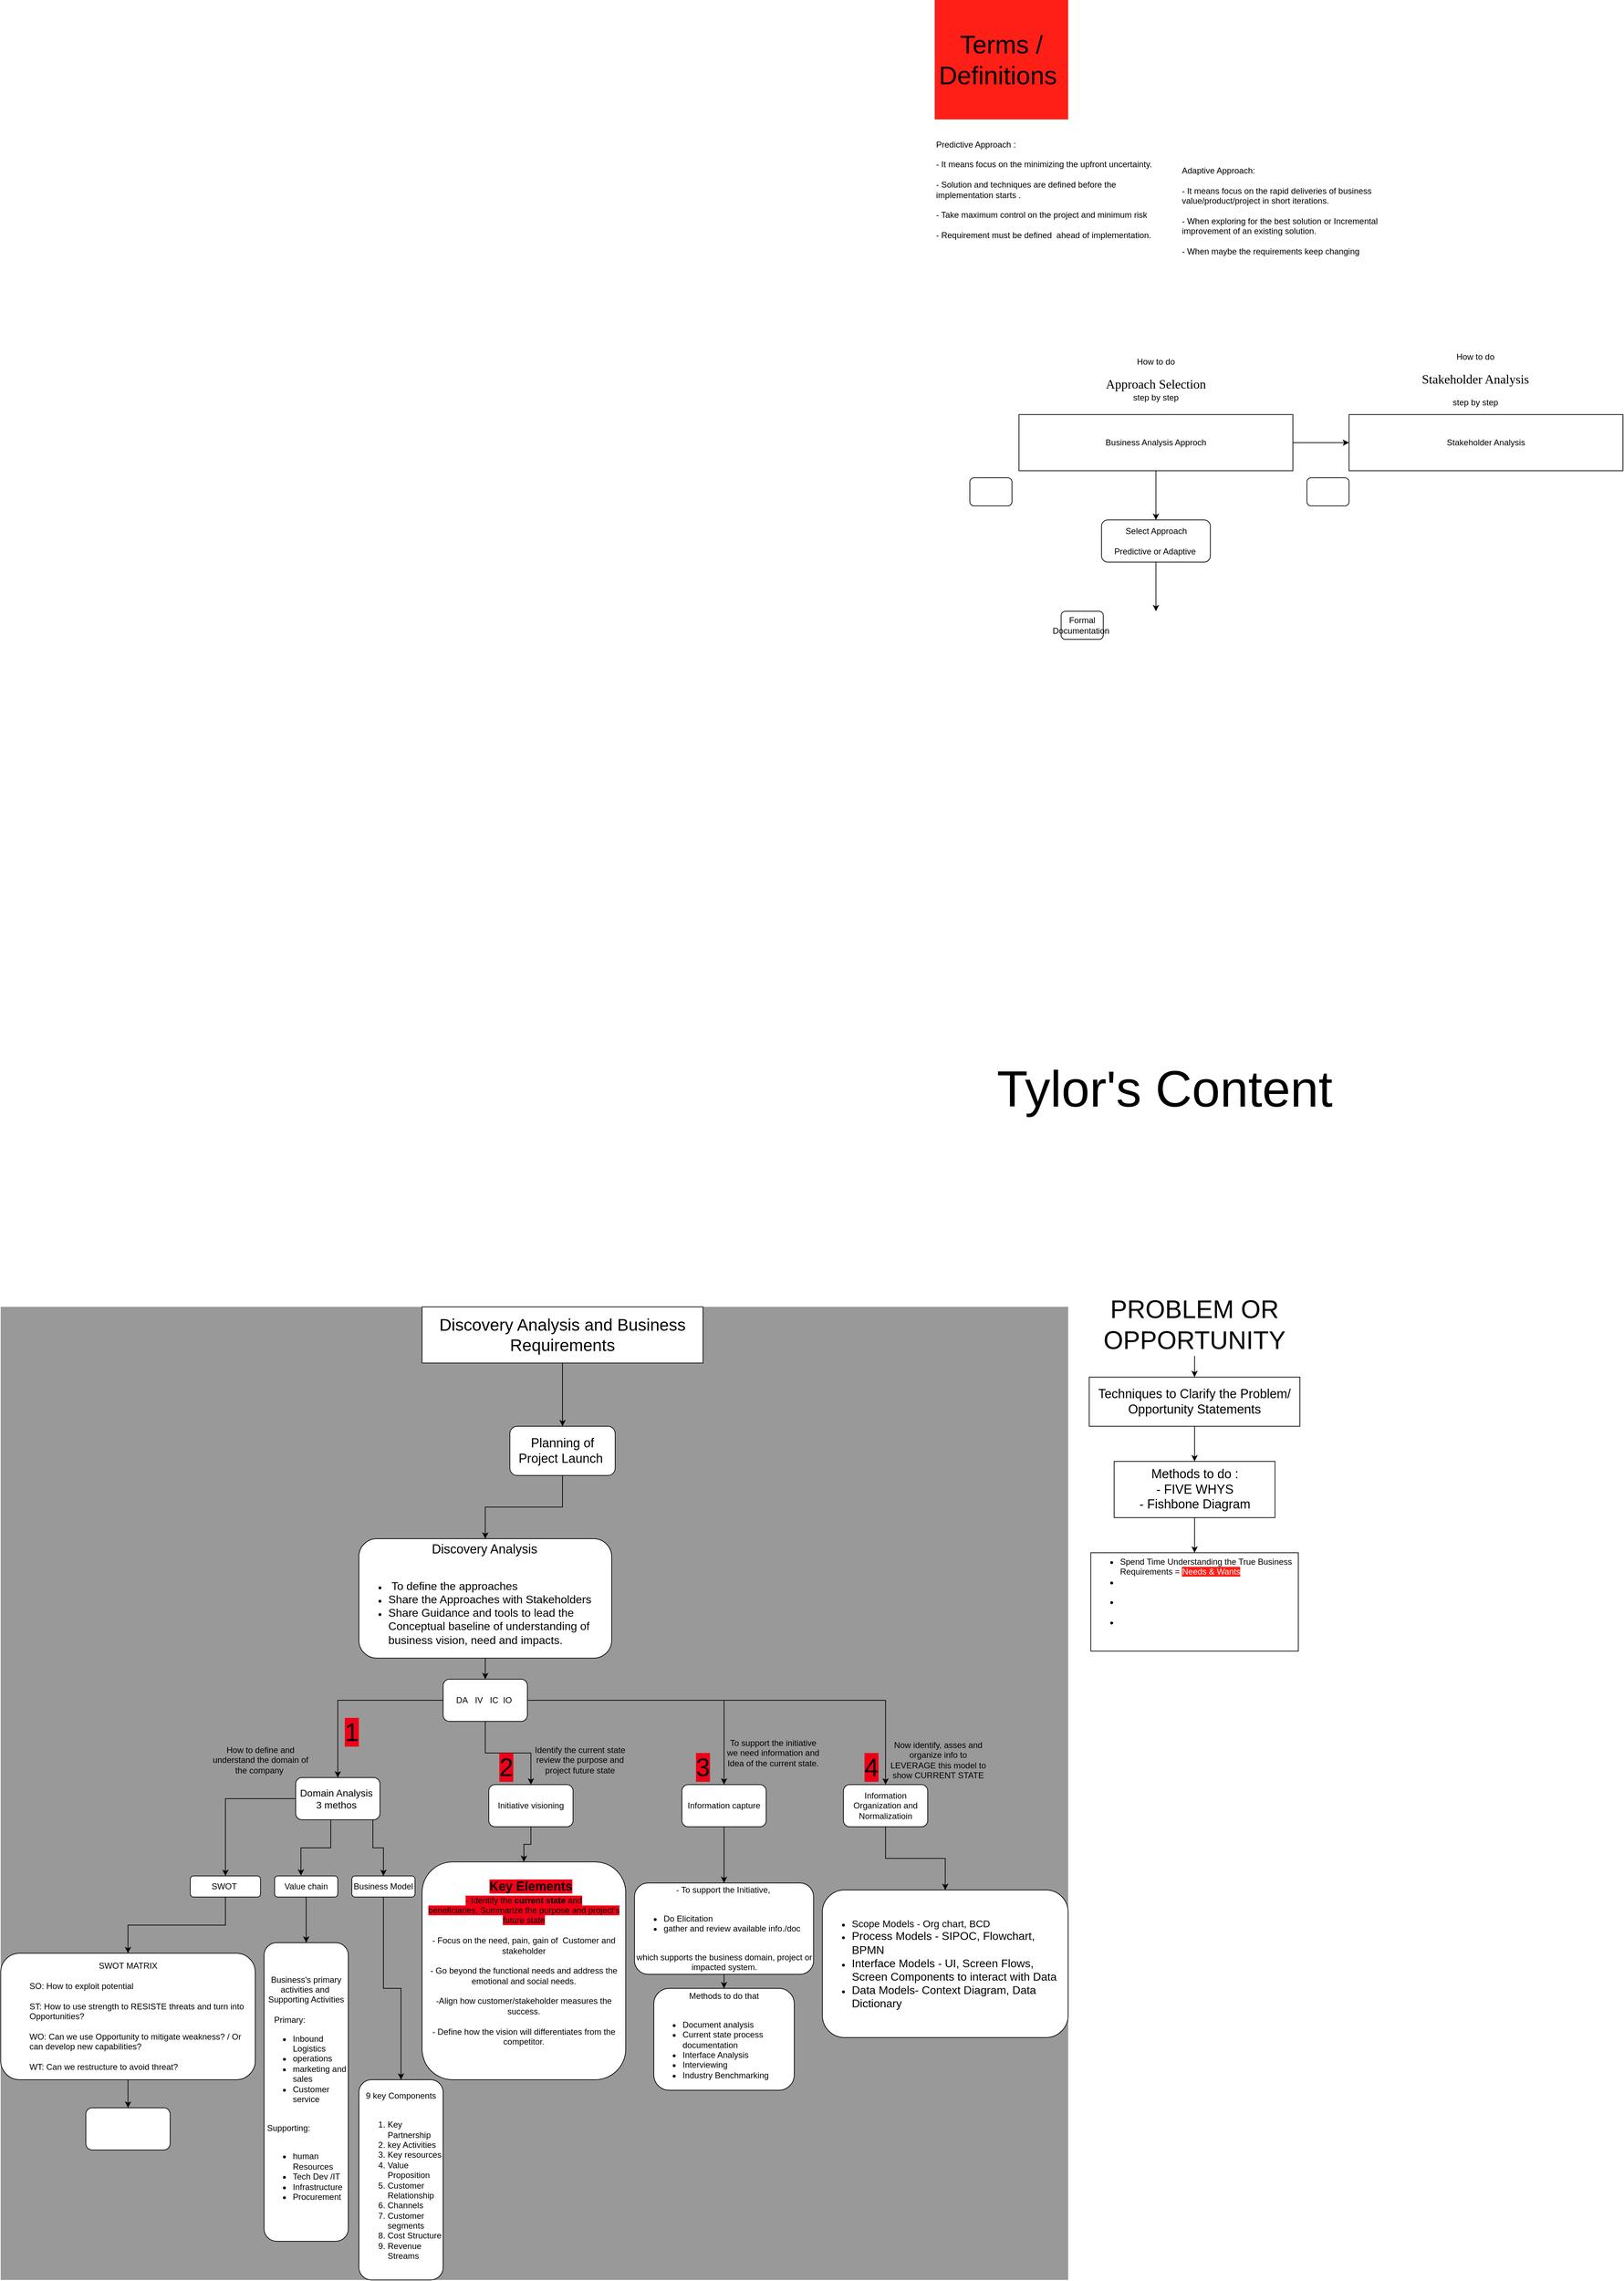 <mxfile version="21.3.6" type="github">
  <diagram name="Page-1" id="avuCrzYc_2zifGQklvcb">
    <mxGraphModel dx="2727" dy="1837" grid="1" gridSize="10" guides="1" tooltips="1" connect="1" arrows="1" fold="1" page="1" pageScale="1" pageWidth="850" pageHeight="1100" math="0" shadow="0">
      <root>
        <mxCell id="0" />
        <mxCell id="1" parent="0" />
        <mxCell id="20oGBJxCJiwP2vIUOQRp-1" value="Stakeholder Analysis" style="rounded=0;whiteSpace=wrap;html=1;" parent="1" vertex="1">
          <mxGeometry x="240" y="120" width="390" height="80" as="geometry" />
        </mxCell>
        <mxCell id="20oGBJxCJiwP2vIUOQRp-3" value="How to do&lt;br&gt;&lt;br&gt;&lt;font face=&quot;Verdana&quot; style=&quot;font-size: 18px;&quot;&gt;Stakeholder Analysis&lt;/font&gt; &lt;br&gt;&lt;br&gt;step by step" style="text;html=1;strokeColor=none;fillColor=none;align=center;verticalAlign=middle;whiteSpace=wrap;rounded=0;" parent="1" vertex="1">
          <mxGeometry x="300" y="30" width="240" height="80" as="geometry" />
        </mxCell>
        <mxCell id="20oGBJxCJiwP2vIUOQRp-5" style="edgeStyle=orthogonalEdgeStyle;rounded=0;orthogonalLoop=1;jettySize=auto;html=1;" parent="1" source="20oGBJxCJiwP2vIUOQRp-4" target="20oGBJxCJiwP2vIUOQRp-1" edge="1">
          <mxGeometry relative="1" as="geometry" />
        </mxCell>
        <mxCell id="20oGBJxCJiwP2vIUOQRp-12" style="edgeStyle=orthogonalEdgeStyle;rounded=0;orthogonalLoop=1;jettySize=auto;html=1;entryX=0.5;entryY=0;entryDx=0;entryDy=0;" parent="1" source="20oGBJxCJiwP2vIUOQRp-4" target="20oGBJxCJiwP2vIUOQRp-7" edge="1">
          <mxGeometry relative="1" as="geometry" />
        </mxCell>
        <mxCell id="20oGBJxCJiwP2vIUOQRp-4" value="Business Analysis Approch" style="rounded=0;whiteSpace=wrap;html=1;" parent="1" vertex="1">
          <mxGeometry x="-230" y="120" width="390" height="80" as="geometry" />
        </mxCell>
        <mxCell id="20oGBJxCJiwP2vIUOQRp-13" style="edgeStyle=orthogonalEdgeStyle;rounded=0;orthogonalLoop=1;jettySize=auto;html=1;" parent="1" source="20oGBJxCJiwP2vIUOQRp-7" edge="1">
          <mxGeometry relative="1" as="geometry">
            <mxPoint x="-35" y="400" as="targetPoint" />
          </mxGeometry>
        </mxCell>
        <mxCell id="20oGBJxCJiwP2vIUOQRp-7" value="Select Approach&lt;br&gt;&lt;br&gt;Predictive or Adaptive&amp;nbsp;" style="rounded=1;whiteSpace=wrap;html=1;" parent="1" vertex="1">
          <mxGeometry x="-112.5" y="270" width="155" height="60" as="geometry" />
        </mxCell>
        <mxCell id="20oGBJxCJiwP2vIUOQRp-8" value="Predictive Approach :&amp;nbsp; &amp;nbsp;&lt;br&gt;&lt;br&gt;- It means focus on the minimizing the upfront uncertainty.&amp;nbsp;&lt;br&gt;&lt;br&gt;- Solution and techniques are defined before the implementation starts .&lt;br&gt;&lt;br&gt;- Take maximum control on the project and minimum risk&lt;br&gt;&lt;br&gt;- Requirement must be defined&amp;nbsp; ahead of implementation.&lt;br&gt;" style="text;html=1;strokeColor=none;fillColor=none;align=left;verticalAlign=middle;whiteSpace=wrap;rounded=0;" parent="1" vertex="1">
          <mxGeometry x="-350" y="-280" width="320" height="160" as="geometry" />
        </mxCell>
        <mxCell id="20oGBJxCJiwP2vIUOQRp-9" value="&lt;font style=&quot;font-size: 36px;&quot;&gt;Terms / Definitions&amp;nbsp;&lt;/font&gt;" style="text;html=1;strokeColor=none;fillColor=#FF1F17;align=center;verticalAlign=middle;whiteSpace=wrap;rounded=0;" parent="1" vertex="1">
          <mxGeometry x="-350" y="-470" width="190" height="170" as="geometry" />
        </mxCell>
        <mxCell id="20oGBJxCJiwP2vIUOQRp-10" value="Adaptive Approach:&amp;nbsp; &amp;nbsp;&lt;br&gt;&lt;br&gt;- It means focus on the rapid deliveries of business value/product/project in short iterations.&lt;br&gt;&lt;br&gt;- When exploring for the best solution or Incremental improvement of an existing solution.&lt;br&gt;&lt;br&gt;- When maybe the requirements keep changing&amp;nbsp;" style="text;html=1;strokeColor=none;fillColor=none;align=left;verticalAlign=middle;whiteSpace=wrap;rounded=0;" parent="1" vertex="1">
          <mxGeometry y="-220" width="320" height="100" as="geometry" />
        </mxCell>
        <mxCell id="20oGBJxCJiwP2vIUOQRp-11" value="How to do&lt;br&gt;&lt;br&gt;&lt;font face=&quot;Verdana&quot;&gt;&lt;span style=&quot;font-size: 18px;&quot;&gt;Approach Selection&lt;/span&gt;&lt;/font&gt;&lt;br&gt;step by step" style="text;html=1;strokeColor=none;fillColor=none;align=center;verticalAlign=middle;whiteSpace=wrap;rounded=0;" parent="1" vertex="1">
          <mxGeometry x="-155" y="30" width="240" height="80" as="geometry" />
        </mxCell>
        <mxCell id="20oGBJxCJiwP2vIUOQRp-14" value="" style="rounded=1;whiteSpace=wrap;html=1;" parent="1" vertex="1">
          <mxGeometry x="-300" y="210" width="60" height="40" as="geometry" />
        </mxCell>
        <mxCell id="20oGBJxCJiwP2vIUOQRp-16" value="" style="rounded=1;whiteSpace=wrap;html=1;" parent="1" vertex="1">
          <mxGeometry x="180" y="210" width="60" height="40" as="geometry" />
        </mxCell>
        <mxCell id="20oGBJxCJiwP2vIUOQRp-17" value="Formal Documentation&amp;nbsp;" style="rounded=1;whiteSpace=wrap;html=1;" parent="1" vertex="1">
          <mxGeometry x="-170" y="400" width="60" height="40" as="geometry" />
        </mxCell>
        <mxCell id="20oGBJxCJiwP2vIUOQRp-19" value="&lt;font style=&quot;font-size: 72px;&quot;&gt;Tylor&#39;s Content&amp;nbsp;&lt;/font&gt;" style="text;html=1;strokeColor=none;fillColor=none;align=center;verticalAlign=middle;whiteSpace=wrap;rounded=0;" parent="1" vertex="1">
          <mxGeometry x="-290" y="940" width="555" height="280" as="geometry" />
        </mxCell>
        <mxCell id="xvKbqlWR54QsmGuHGJQW-46" value="" style="group;fillColor=#999999;" parent="1" vertex="1" connectable="0">
          <mxGeometry x="-1680" y="1390" width="1520" height="1385" as="geometry" />
        </mxCell>
        <mxCell id="20oGBJxCJiwP2vIUOQRp-18" value="&lt;font style=&quot;font-size: 24px;&quot;&gt;Discovery Analysis and Business Requirements&lt;/font&gt;" style="rounded=0;whiteSpace=wrap;html=1;" parent="xvKbqlWR54QsmGuHGJQW-46" vertex="1">
          <mxGeometry x="600" width="400" height="80" as="geometry" />
        </mxCell>
        <mxCell id="20oGBJxCJiwP2vIUOQRp-22" value="&lt;font style=&quot;font-size: 18px;&quot;&gt;Planning of Project Launch&amp;nbsp;&lt;/font&gt;" style="rounded=1;whiteSpace=wrap;html=1;" parent="xvKbqlWR54QsmGuHGJQW-46" vertex="1">
          <mxGeometry x="725" y="170" width="150" height="70" as="geometry" />
        </mxCell>
        <mxCell id="xvKbqlWR54QsmGuHGJQW-45" style="edgeStyle=orthogonalEdgeStyle;rounded=0;orthogonalLoop=1;jettySize=auto;html=1;entryX=0.5;entryY=0;entryDx=0;entryDy=0;" parent="xvKbqlWR54QsmGuHGJQW-46" source="20oGBJxCJiwP2vIUOQRp-18" target="20oGBJxCJiwP2vIUOQRp-22" edge="1">
          <mxGeometry relative="1" as="geometry" />
        </mxCell>
        <mxCell id="20oGBJxCJiwP2vIUOQRp-23" value="&lt;div style=&quot;text-align: center;&quot;&gt;&lt;span style=&quot;background-color: initial;&quot;&gt;&lt;font style=&quot;font-size: 18px;&quot;&gt;Discovery Analysis&lt;/font&gt;&lt;font style=&quot;font-size: 14px;&quot;&gt;&amp;nbsp;&lt;/font&gt;&lt;/span&gt;&lt;/div&gt;&lt;font size=&quot;3&quot;&gt;&lt;br&gt;&lt;/font&gt;&lt;ul&gt;&lt;li&gt;&lt;font size=&quot;3&quot;&gt;&amp;nbsp;To define the approaches&lt;/font&gt;&lt;/li&gt;&lt;li&gt;&lt;font size=&quot;3&quot;&gt;Share the Approaches with Stakeholders&lt;/font&gt;&lt;/li&gt;&lt;li&gt;&lt;font size=&quot;3&quot;&gt;Share Guidance and tools to lead the Conceptual baseline of understanding of business vision, need and impacts.&lt;/font&gt;&lt;/li&gt;&lt;/ul&gt;" style="rounded=1;whiteSpace=wrap;html=1;align=left;" parent="xvKbqlWR54QsmGuHGJQW-46" vertex="1">
          <mxGeometry x="510" y="330" width="360" height="170" as="geometry" />
        </mxCell>
        <mxCell id="20oGBJxCJiwP2vIUOQRp-24" style="edgeStyle=orthogonalEdgeStyle;rounded=0;orthogonalLoop=1;jettySize=auto;html=1;" parent="xvKbqlWR54QsmGuHGJQW-46" source="20oGBJxCJiwP2vIUOQRp-22" target="20oGBJxCJiwP2vIUOQRp-23" edge="1">
          <mxGeometry relative="1" as="geometry" />
        </mxCell>
        <mxCell id="20oGBJxCJiwP2vIUOQRp-25" value="DA&amp;nbsp; &amp;nbsp;IV&amp;nbsp; &amp;nbsp;IC&amp;nbsp; IO&amp;nbsp;" style="whiteSpace=wrap;html=1;align=center;rounded=1;" parent="xvKbqlWR54QsmGuHGJQW-46" vertex="1">
          <mxGeometry x="630" y="530" width="120" height="60" as="geometry" />
        </mxCell>
        <mxCell id="20oGBJxCJiwP2vIUOQRp-26" value="" style="edgeStyle=orthogonalEdgeStyle;rounded=0;orthogonalLoop=1;jettySize=auto;html=1;" parent="xvKbqlWR54QsmGuHGJQW-46" source="20oGBJxCJiwP2vIUOQRp-23" target="20oGBJxCJiwP2vIUOQRp-25" edge="1">
          <mxGeometry relative="1" as="geometry" />
        </mxCell>
        <mxCell id="20oGBJxCJiwP2vIUOQRp-27" value="&lt;font style=&quot;font-size: 14px;&quot;&gt;Domain Analysis&amp;nbsp;&lt;br&gt;&lt;font style=&quot;&quot;&gt;3 methos&lt;/font&gt;&amp;nbsp;&lt;/font&gt;" style="whiteSpace=wrap;html=1;align=center;rounded=1;" parent="xvKbqlWR54QsmGuHGJQW-46" vertex="1">
          <mxGeometry x="420" y="670" width="120" height="60" as="geometry" />
        </mxCell>
        <mxCell id="20oGBJxCJiwP2vIUOQRp-28" value="" style="edgeStyle=orthogonalEdgeStyle;rounded=0;orthogonalLoop=1;jettySize=auto;html=1;" parent="xvKbqlWR54QsmGuHGJQW-46" source="20oGBJxCJiwP2vIUOQRp-25" target="20oGBJxCJiwP2vIUOQRp-27" edge="1">
          <mxGeometry relative="1" as="geometry" />
        </mxCell>
        <mxCell id="20oGBJxCJiwP2vIUOQRp-29" value="How to define and understand the domain of the company&amp;nbsp;" style="text;html=1;strokeColor=none;fillColor=none;align=center;verticalAlign=middle;whiteSpace=wrap;rounded=0;" parent="xvKbqlWR54QsmGuHGJQW-46" vertex="1">
          <mxGeometry x="300" y="610" width="140" height="70" as="geometry" />
        </mxCell>
        <mxCell id="20oGBJxCJiwP2vIUOQRp-30" value="SWOT&amp;nbsp;" style="whiteSpace=wrap;html=1;align=center;rounded=1;" parent="xvKbqlWR54QsmGuHGJQW-46" vertex="1">
          <mxGeometry x="270" y="810" width="100" height="30" as="geometry" />
        </mxCell>
        <mxCell id="20oGBJxCJiwP2vIUOQRp-31" value="" style="edgeStyle=orthogonalEdgeStyle;rounded=0;orthogonalLoop=1;jettySize=auto;html=1;" parent="xvKbqlWR54QsmGuHGJQW-46" source="20oGBJxCJiwP2vIUOQRp-27" target="20oGBJxCJiwP2vIUOQRp-30" edge="1">
          <mxGeometry relative="1" as="geometry" />
        </mxCell>
        <mxCell id="20oGBJxCJiwP2vIUOQRp-32" value="Value chain" style="whiteSpace=wrap;html=1;align=center;rounded=1;" parent="xvKbqlWR54QsmGuHGJQW-46" vertex="1">
          <mxGeometry x="390" y="810" width="90" height="30" as="geometry" />
        </mxCell>
        <mxCell id="20oGBJxCJiwP2vIUOQRp-34" style="edgeStyle=orthogonalEdgeStyle;rounded=0;orthogonalLoop=1;jettySize=auto;html=1;entryX=0.417;entryY=-0.017;entryDx=0;entryDy=0;entryPerimeter=0;" parent="xvKbqlWR54QsmGuHGJQW-46" source="20oGBJxCJiwP2vIUOQRp-27" target="20oGBJxCJiwP2vIUOQRp-32" edge="1">
          <mxGeometry relative="1" as="geometry">
            <Array as="points">
              <mxPoint x="470" y="770" />
              <mxPoint x="428" y="770" />
            </Array>
          </mxGeometry>
        </mxCell>
        <mxCell id="20oGBJxCJiwP2vIUOQRp-33" value="Business Model" style="whiteSpace=wrap;html=1;align=center;rounded=1;" parent="xvKbqlWR54QsmGuHGJQW-46" vertex="1">
          <mxGeometry x="500" y="810" width="90" height="30" as="geometry" />
        </mxCell>
        <mxCell id="20oGBJxCJiwP2vIUOQRp-35" style="edgeStyle=orthogonalEdgeStyle;rounded=0;orthogonalLoop=1;jettySize=auto;html=1;" parent="xvKbqlWR54QsmGuHGJQW-46" source="20oGBJxCJiwP2vIUOQRp-27" target="20oGBJxCJiwP2vIUOQRp-33" edge="1">
          <mxGeometry relative="1" as="geometry">
            <Array as="points">
              <mxPoint x="530" y="770" />
              <mxPoint x="545" y="770" />
            </Array>
          </mxGeometry>
        </mxCell>
        <mxCell id="20oGBJxCJiwP2vIUOQRp-36" value="SWOT MATRIX&lt;br&gt;&lt;br&gt;&lt;blockquote style=&quot;margin: 0 0 0 40px; border: none; padding: 0px;&quot;&gt;&lt;div style=&quot;text-align: left;&quot;&gt;&lt;span style=&quot;background-color: initial;&quot;&gt;SO: How to exploit potential&lt;/span&gt;&lt;/div&gt;&lt;div style=&quot;text-align: left;&quot;&gt;&lt;br&gt;&lt;/div&gt;&lt;div style=&quot;text-align: left;&quot;&gt;&lt;span style=&quot;background-color: initial;&quot;&gt;ST: How to use strength to RESISTE threats and turn into Opportunities?&lt;/span&gt;&lt;/div&gt;&lt;div style=&quot;text-align: left;&quot;&gt;&lt;br&gt;&lt;/div&gt;&lt;div style=&quot;text-align: left;&quot;&gt;&lt;span style=&quot;background-color: initial;&quot;&gt;WO: Can we use Opportunity to mitigate weakness? / Or can develop new capabilities?&lt;/span&gt;&lt;/div&gt;&lt;div style=&quot;text-align: left;&quot;&gt;&lt;br&gt;&lt;/div&gt;&lt;div style=&quot;text-align: left;&quot;&gt;&lt;span style=&quot;background-color: initial;&quot;&gt;WT: Can we restructure to avoid threat?&lt;/span&gt;&lt;/div&gt;&lt;/blockquote&gt;" style="whiteSpace=wrap;html=1;rounded=1;" parent="xvKbqlWR54QsmGuHGJQW-46" vertex="1">
          <mxGeometry y="920" width="362.5" height="180" as="geometry" />
        </mxCell>
        <mxCell id="20oGBJxCJiwP2vIUOQRp-37" value="" style="edgeStyle=orthogonalEdgeStyle;rounded=0;orthogonalLoop=1;jettySize=auto;html=1;" parent="xvKbqlWR54QsmGuHGJQW-46" source="20oGBJxCJiwP2vIUOQRp-30" target="20oGBJxCJiwP2vIUOQRp-36" edge="1">
          <mxGeometry relative="1" as="geometry" />
        </mxCell>
        <mxCell id="20oGBJxCJiwP2vIUOQRp-38" value="" style="whiteSpace=wrap;html=1;rounded=1;" parent="xvKbqlWR54QsmGuHGJQW-46" vertex="1">
          <mxGeometry x="121.25" y="1140" width="120" height="60" as="geometry" />
        </mxCell>
        <mxCell id="20oGBJxCJiwP2vIUOQRp-39" value="" style="edgeStyle=orthogonalEdgeStyle;rounded=0;orthogonalLoop=1;jettySize=auto;html=1;" parent="xvKbqlWR54QsmGuHGJQW-46" source="20oGBJxCJiwP2vIUOQRp-36" target="20oGBJxCJiwP2vIUOQRp-38" edge="1">
          <mxGeometry relative="1" as="geometry" />
        </mxCell>
        <mxCell id="xvKbqlWR54QsmGuHGJQW-1" value="Initiative visioning" style="whiteSpace=wrap;html=1;align=center;rounded=1;" parent="xvKbqlWR54QsmGuHGJQW-46" vertex="1">
          <mxGeometry x="695" y="680" width="120" height="60" as="geometry" />
        </mxCell>
        <mxCell id="xvKbqlWR54QsmGuHGJQW-2" value="" style="edgeStyle=orthogonalEdgeStyle;rounded=0;orthogonalLoop=1;jettySize=auto;html=1;" parent="xvKbqlWR54QsmGuHGJQW-46" source="20oGBJxCJiwP2vIUOQRp-25" target="xvKbqlWR54QsmGuHGJQW-1" edge="1">
          <mxGeometry relative="1" as="geometry" />
        </mxCell>
        <mxCell id="xvKbqlWR54QsmGuHGJQW-3" value="&lt;font style=&quot;background-color: rgb(240, 0, 24); font-size: 36px;&quot;&gt;1&lt;/font&gt;" style="text;html=1;strokeColor=none;fillColor=none;align=center;verticalAlign=middle;whiteSpace=wrap;rounded=0;" parent="xvKbqlWR54QsmGuHGJQW-46" vertex="1">
          <mxGeometry x="470" y="590" width="60" height="30" as="geometry" />
        </mxCell>
        <mxCell id="xvKbqlWR54QsmGuHGJQW-11" value="&lt;div style=&quot;&quot;&gt;&lt;span style=&quot;background-color: rgb(240, 0, 24);&quot;&gt;- Identify the &lt;b style=&quot;&quot;&gt;current state &lt;/b&gt;and beneficiaries,&amp;nbsp;Summarize the purpose and&amp;nbsp;project&#39;s future state&lt;/span&gt;&lt;/div&gt;&lt;div style=&quot;&quot;&gt;&lt;br&gt;&lt;/div&gt;&lt;div style=&quot;&quot;&gt;&lt;span style=&quot;background-color: initial;&quot;&gt;- Focus on the need, pain, gain of&amp;nbsp; Customer and stakeholder&lt;/span&gt;&lt;/div&gt;&lt;div style=&quot;&quot;&gt;&lt;br&gt;&lt;/div&gt;&lt;div style=&quot;&quot;&gt;&lt;span style=&quot;background-color: initial;&quot;&gt;- Go beyond the functional needs and address the emotional and social needs.&lt;/span&gt;&lt;/div&gt;&lt;div style=&quot;&quot;&gt;&lt;br&gt;&lt;/div&gt;&lt;div style=&quot;&quot;&gt;&lt;span style=&quot;background-color: initial;&quot;&gt;-Align how customer/stakeholder measures the success.&lt;/span&gt;&lt;/div&gt;&lt;div style=&quot;&quot;&gt;&lt;br&gt;&lt;/div&gt;&lt;div style=&quot;&quot;&gt;&lt;span style=&quot;background-color: initial;&quot;&gt;- Define how the vision will differentiates from the competitor.&lt;/span&gt;&lt;/div&gt;" style="whiteSpace=wrap;html=1;rounded=1;align=center;" parent="xvKbqlWR54QsmGuHGJQW-46" vertex="1">
          <mxGeometry x="600" y="790" width="290" height="310" as="geometry" />
        </mxCell>
        <mxCell id="xvKbqlWR54QsmGuHGJQW-9" value="" style="edgeStyle=orthogonalEdgeStyle;rounded=0;orthogonalLoop=1;jettySize=auto;html=1;exitX=0.5;exitY=1;exitDx=0;exitDy=0;entryX=0.5;entryY=0;entryDx=0;entryDy=0;" parent="xvKbqlWR54QsmGuHGJQW-46" source="xvKbqlWR54QsmGuHGJQW-1" target="xvKbqlWR54QsmGuHGJQW-11" edge="1">
          <mxGeometry relative="1" as="geometry">
            <mxPoint x="895.059" y="750" as="sourcePoint" />
            <mxPoint x="850" y="920" as="targetPoint" />
          </mxGeometry>
        </mxCell>
        <mxCell id="xvKbqlWR54QsmGuHGJQW-17" value="&lt;font style=&quot;background-color: rgb(240, 0, 24); font-size: 36px;&quot;&gt;2&lt;/font&gt;" style="text;html=1;strokeColor=none;fillColor=none;align=center;verticalAlign=middle;whiteSpace=wrap;rounded=0;" parent="xvKbqlWR54QsmGuHGJQW-46" vertex="1">
          <mxGeometry x="690" y="640" width="60" height="30" as="geometry" />
        </mxCell>
        <mxCell id="xvKbqlWR54QsmGuHGJQW-18" value="Information capture" style="whiteSpace=wrap;html=1;align=center;rounded=1;" parent="xvKbqlWR54QsmGuHGJQW-46" vertex="1">
          <mxGeometry x="970" y="680" width="120" height="60" as="geometry" />
        </mxCell>
        <mxCell id="xvKbqlWR54QsmGuHGJQW-20" style="edgeStyle=orthogonalEdgeStyle;rounded=0;orthogonalLoop=1;jettySize=auto;html=1;" parent="xvKbqlWR54QsmGuHGJQW-46" source="20oGBJxCJiwP2vIUOQRp-25" target="xvKbqlWR54QsmGuHGJQW-18" edge="1">
          <mxGeometry relative="1" as="geometry" />
        </mxCell>
        <mxCell id="xvKbqlWR54QsmGuHGJQW-21" value="&lt;b&gt;&lt;font style=&quot;font-size: 18px; background-color: rgb(240, 0, 24);&quot;&gt;Key Elements&lt;/font&gt;&lt;/b&gt;" style="text;html=1;strokeColor=none;fillColor=none;align=center;verticalAlign=middle;whiteSpace=wrap;rounded=0;" parent="xvKbqlWR54QsmGuHGJQW-46" vertex="1">
          <mxGeometry x="685" y="790" width="140" height="70" as="geometry" />
        </mxCell>
        <mxCell id="xvKbqlWR54QsmGuHGJQW-22" value="- To support the Initiative,&amp;nbsp;&lt;br&gt;&lt;br&gt;&lt;ul&gt;&lt;li style=&quot;text-align: left;&quot;&gt;Do Elicitation&lt;/li&gt;&lt;li style=&quot;text-align: left;&quot;&gt;gather and review available info./doc&lt;/li&gt;&lt;/ul&gt;&lt;br&gt;which supports the business domain, project or impacted system." style="whiteSpace=wrap;html=1;rounded=1;" parent="xvKbqlWR54QsmGuHGJQW-46" vertex="1">
          <mxGeometry x="902.5" y="820" width="255" height="130" as="geometry" />
        </mxCell>
        <mxCell id="xvKbqlWR54QsmGuHGJQW-23" value="" style="edgeStyle=orthogonalEdgeStyle;rounded=0;orthogonalLoop=1;jettySize=auto;html=1;" parent="xvKbqlWR54QsmGuHGJQW-46" source="xvKbqlWR54QsmGuHGJQW-18" target="xvKbqlWR54QsmGuHGJQW-22" edge="1">
          <mxGeometry relative="1" as="geometry" />
        </mxCell>
        <mxCell id="xvKbqlWR54QsmGuHGJQW-24" value="Methods to do that&lt;br&gt;&lt;br&gt;&lt;ul&gt;&lt;li style=&quot;text-align: left;&quot;&gt;Document analysis&lt;/li&gt;&lt;li style=&quot;text-align: left;&quot;&gt;Current state process documentation&lt;/li&gt;&lt;li style=&quot;text-align: left;&quot;&gt;Interface Analysis&lt;/li&gt;&lt;li style=&quot;text-align: left;&quot;&gt;Interviewing&lt;/li&gt;&lt;li style=&quot;text-align: left;&quot;&gt;Industry Benchmarking&lt;/li&gt;&lt;/ul&gt;" style="whiteSpace=wrap;html=1;rounded=1;" parent="xvKbqlWR54QsmGuHGJQW-46" vertex="1">
          <mxGeometry x="930" y="970" width="200" height="145" as="geometry" />
        </mxCell>
        <mxCell id="xvKbqlWR54QsmGuHGJQW-25" value="" style="edgeStyle=orthogonalEdgeStyle;rounded=0;orthogonalLoop=1;jettySize=auto;html=1;" parent="xvKbqlWR54QsmGuHGJQW-46" source="xvKbqlWR54QsmGuHGJQW-22" target="xvKbqlWR54QsmGuHGJQW-24" edge="1">
          <mxGeometry relative="1" as="geometry" />
        </mxCell>
        <mxCell id="xvKbqlWR54QsmGuHGJQW-26" value="Identify the current state&lt;br&gt;review the purpose and project future state" style="text;html=1;strokeColor=none;fillColor=none;align=center;verticalAlign=middle;whiteSpace=wrap;rounded=0;" parent="xvKbqlWR54QsmGuHGJQW-46" vertex="1">
          <mxGeometry x="755" y="610" width="140" height="70" as="geometry" />
        </mxCell>
        <mxCell id="xvKbqlWR54QsmGuHGJQW-27" value="To support the initiative we need information and Idea of the current state." style="text;html=1;strokeColor=none;fillColor=none;align=center;verticalAlign=middle;whiteSpace=wrap;rounded=0;" parent="xvKbqlWR54QsmGuHGJQW-46" vertex="1">
          <mxGeometry x="1030" y="600" width="140" height="70" as="geometry" />
        </mxCell>
        <mxCell id="xvKbqlWR54QsmGuHGJQW-28" value="&lt;font style=&quot;background-color: rgb(240, 0, 24); font-size: 36px;&quot;&gt;3&lt;/font&gt;" style="text;html=1;strokeColor=none;fillColor=none;align=center;verticalAlign=middle;whiteSpace=wrap;rounded=0;" parent="xvKbqlWR54QsmGuHGJQW-46" vertex="1">
          <mxGeometry x="970" y="640" width="60" height="30" as="geometry" />
        </mxCell>
        <mxCell id="xvKbqlWR54QsmGuHGJQW-29" value="9 key Components&lt;br&gt;&lt;br&gt;&lt;ol&gt;&lt;li style=&quot;text-align: left;&quot;&gt;Key Partnership&lt;/li&gt;&lt;li style=&quot;text-align: left;&quot;&gt;key Activities&lt;/li&gt;&lt;li style=&quot;text-align: left;&quot;&gt;Key resources&lt;/li&gt;&lt;li style=&quot;text-align: left;&quot;&gt;Value Proposition&lt;/li&gt;&lt;li style=&quot;text-align: left;&quot;&gt;Customer Relationship&lt;/li&gt;&lt;li style=&quot;text-align: left;&quot;&gt;Channels&lt;/li&gt;&lt;li style=&quot;text-align: left;&quot;&gt;Customer segments&lt;/li&gt;&lt;li style=&quot;text-align: left;&quot;&gt;Cost Structure&lt;/li&gt;&lt;li style=&quot;text-align: left;&quot;&gt;Revenue Streams&lt;/li&gt;&lt;/ol&gt;" style="whiteSpace=wrap;html=1;rounded=1;" parent="xvKbqlWR54QsmGuHGJQW-46" vertex="1">
          <mxGeometry x="510" y="1100" width="120" height="285" as="geometry" />
        </mxCell>
        <mxCell id="xvKbqlWR54QsmGuHGJQW-31" style="edgeStyle=orthogonalEdgeStyle;rounded=0;orthogonalLoop=1;jettySize=auto;html=1;entryX=0.5;entryY=0;entryDx=0;entryDy=0;" parent="xvKbqlWR54QsmGuHGJQW-46" source="20oGBJxCJiwP2vIUOQRp-33" target="xvKbqlWR54QsmGuHGJQW-29" edge="1">
          <mxGeometry relative="1" as="geometry" />
        </mxCell>
        <mxCell id="xvKbqlWR54QsmGuHGJQW-32" value="Business&#39;s primary activities and&amp;nbsp; Supporting Activities&lt;br&gt;&lt;br&gt;&lt;div style=&quot;text-align: left;&quot;&gt;&lt;span style=&quot;background-color: initial;&quot;&gt;&amp;nbsp; &amp;nbsp; Primary:&lt;/span&gt;&lt;/div&gt;&lt;div style=&quot;text-align: left;&quot;&gt;&lt;ul&gt;&lt;li&gt;&lt;span style=&quot;background-color: initial;&quot;&gt;Inbound Logistics&lt;/span&gt;&lt;/li&gt;&lt;li&gt;&lt;span style=&quot;background-color: initial;&quot;&gt;operations&lt;/span&gt;&lt;/li&gt;&lt;li&gt;&lt;span style=&quot;background-color: initial;&quot;&gt;marketing and sales&lt;/span&gt;&lt;/li&gt;&lt;li&gt;&lt;span style=&quot;background-color: initial;&quot;&gt;Customer service&lt;/span&gt;&lt;/li&gt;&lt;/ul&gt;&lt;div&gt;&lt;br&gt;&lt;/div&gt;&lt;div&gt;&amp;nbsp;Supporting:&lt;br&gt;&lt;br&gt;&lt;/div&gt;&lt;div&gt;&lt;ul&gt;&lt;li&gt;human Resources&lt;/li&gt;&lt;li&gt;Tech Dev /IT&lt;/li&gt;&lt;li&gt;Infrastructure&lt;/li&gt;&lt;li&gt;Procurement&lt;/li&gt;&lt;/ul&gt;&lt;/div&gt;&lt;/div&gt;" style="whiteSpace=wrap;html=1;rounded=1;" parent="xvKbqlWR54QsmGuHGJQW-46" vertex="1">
          <mxGeometry x="375" y="905" width="120" height="425" as="geometry" />
        </mxCell>
        <mxCell id="xvKbqlWR54QsmGuHGJQW-33" value="" style="edgeStyle=orthogonalEdgeStyle;rounded=0;orthogonalLoop=1;jettySize=auto;html=1;" parent="xvKbqlWR54QsmGuHGJQW-46" source="20oGBJxCJiwP2vIUOQRp-32" target="xvKbqlWR54QsmGuHGJQW-32" edge="1">
          <mxGeometry relative="1" as="geometry" />
        </mxCell>
        <mxCell id="xvKbqlWR54QsmGuHGJQW-36" value="Information Organization and Normalizatioin" style="whiteSpace=wrap;html=1;rounded=1;" parent="xvKbqlWR54QsmGuHGJQW-46" vertex="1">
          <mxGeometry x="1200" y="680" width="120" height="60" as="geometry" />
        </mxCell>
        <mxCell id="xvKbqlWR54QsmGuHGJQW-39" style="edgeStyle=orthogonalEdgeStyle;rounded=0;orthogonalLoop=1;jettySize=auto;html=1;exitX=1;exitY=0.5;exitDx=0;exitDy=0;entryX=0.5;entryY=0;entryDx=0;entryDy=0;" parent="xvKbqlWR54QsmGuHGJQW-46" source="20oGBJxCJiwP2vIUOQRp-25" target="xvKbqlWR54QsmGuHGJQW-36" edge="1">
          <mxGeometry relative="1" as="geometry" />
        </mxCell>
        <mxCell id="xvKbqlWR54QsmGuHGJQW-40" value="&lt;font style=&quot;background-color: rgb(240, 0, 24); font-size: 36px;&quot;&gt;4&lt;/font&gt;" style="text;html=1;strokeColor=none;fillColor=none;align=center;verticalAlign=middle;whiteSpace=wrap;rounded=0;" parent="xvKbqlWR54QsmGuHGJQW-46" vertex="1">
          <mxGeometry x="1210" y="640" width="60" height="30" as="geometry" />
        </mxCell>
        <mxCell id="xvKbqlWR54QsmGuHGJQW-41" value="Now identify, asses and organize info to LEVERAGE this model to show CURRENT STATE" style="text;html=1;strokeColor=none;fillColor=none;align=center;verticalAlign=middle;whiteSpace=wrap;rounded=0;" parent="xvKbqlWR54QsmGuHGJQW-46" vertex="1">
          <mxGeometry x="1265" y="610" width="140" height="70" as="geometry" />
        </mxCell>
        <mxCell id="xvKbqlWR54QsmGuHGJQW-43" value="&lt;ul&gt;&lt;li&gt;&lt;font style=&quot;font-size: 14px;&quot;&gt;Scope Models - Org chart, BCD&lt;/font&gt;&lt;/li&gt;&lt;li&gt;&lt;font size=&quot;3&quot;&gt;Process Models - SIPOC, Flowchart, BPMN&lt;/font&gt;&lt;/li&gt;&lt;li&gt;&lt;font size=&quot;3&quot;&gt;Interface Models - UI, Screen Flows, Screen Components to interact with Data&lt;/font&gt;&lt;/li&gt;&lt;li&gt;&lt;font size=&quot;3&quot;&gt;Data Models- Context Diagram, Data Dictionary&amp;nbsp;&amp;nbsp;&lt;/font&gt;&lt;/li&gt;&lt;/ul&gt;" style="whiteSpace=wrap;html=1;rounded=1;align=left;" parent="xvKbqlWR54QsmGuHGJQW-46" vertex="1">
          <mxGeometry x="1170" y="830" width="350" height="210" as="geometry" />
        </mxCell>
        <mxCell id="xvKbqlWR54QsmGuHGJQW-44" value="" style="edgeStyle=orthogonalEdgeStyle;rounded=0;orthogonalLoop=1;jettySize=auto;html=1;" parent="xvKbqlWR54QsmGuHGJQW-46" source="xvKbqlWR54QsmGuHGJQW-36" target="xvKbqlWR54QsmGuHGJQW-43" edge="1">
          <mxGeometry relative="1" as="geometry" />
        </mxCell>
        <mxCell id="xvKbqlWR54QsmGuHGJQW-57" value="" style="edgeStyle=orthogonalEdgeStyle;rounded=0;orthogonalLoop=1;jettySize=auto;html=1;" parent="1" source="xvKbqlWR54QsmGuHGJQW-48" target="xvKbqlWR54QsmGuHGJQW-56" edge="1">
          <mxGeometry relative="1" as="geometry" />
        </mxCell>
        <mxCell id="xvKbqlWR54QsmGuHGJQW-48" value="&lt;font style=&quot;font-size: 18px;&quot;&gt;Techniques to Clarify the Problem/ Opportunity Statements&lt;/font&gt;" style="rounded=0;whiteSpace=wrap;html=1;fillColor=none;" parent="1" vertex="1">
          <mxGeometry x="-130" y="1490" width="300" height="70" as="geometry" />
        </mxCell>
        <mxCell id="xvKbqlWR54QsmGuHGJQW-55" style="edgeStyle=orthogonalEdgeStyle;rounded=0;orthogonalLoop=1;jettySize=auto;html=1;entryX=0.5;entryY=0;entryDx=0;entryDy=0;" parent="1" source="xvKbqlWR54QsmGuHGJQW-49" target="xvKbqlWR54QsmGuHGJQW-48" edge="1">
          <mxGeometry relative="1" as="geometry" />
        </mxCell>
        <mxCell id="xvKbqlWR54QsmGuHGJQW-49" value="&lt;font style=&quot;font-size: 36px;&quot;&gt;PROBLEM OR OPPORTUNITY&lt;/font&gt;" style="text;html=1;strokeColor=none;fillColor=none;align=center;verticalAlign=middle;whiteSpace=wrap;rounded=0;" parent="1" vertex="1">
          <mxGeometry x="-120" y="1370" width="280" height="90" as="geometry" />
        </mxCell>
        <mxCell id="feKw_-WsJlsvPGO94x_M-2" value="" style="edgeStyle=orthogonalEdgeStyle;rounded=0;orthogonalLoop=1;jettySize=auto;html=1;" edge="1" parent="1" source="xvKbqlWR54QsmGuHGJQW-56" target="feKw_-WsJlsvPGO94x_M-1">
          <mxGeometry relative="1" as="geometry" />
        </mxCell>
        <mxCell id="xvKbqlWR54QsmGuHGJQW-56" value="&lt;font style=&quot;font-size: 18px;&quot;&gt;Methods to do :&lt;br&gt;- FIVE WHYS&lt;br&gt;- Fishbone Diagram&lt;/font&gt;" style="whiteSpace=wrap;html=1;fillColor=none;rounded=0;" parent="1" vertex="1">
          <mxGeometry x="-94.5" y="1610" width="229" height="80" as="geometry" />
        </mxCell>
        <mxCell id="feKw_-WsJlsvPGO94x_M-1" value="&lt;ul&gt;&lt;li&gt;Spend Time Understanding the True Business Requirements = &lt;font color=&quot;#ffffff&quot;&gt;&lt;font style=&quot;background-color: rgb(255, 31, 23);&quot;&gt;Needs &amp;amp; Wants&lt;/font&gt;&amp;nbsp;&lt;/font&gt;&lt;/li&gt;&lt;li&gt;&lt;font color=&quot;#ffffff&quot;&gt;Gather some data real evidence&amp;nbsp;that problem is worth&amp;nbsp;solving.&lt;/font&gt;&lt;/li&gt;&lt;li&gt;&lt;font color=&quot;#ffffff&quot;&gt;Understand the root-cause of problem before attempting&amp;nbsp;to&amp;nbsp;solve.&lt;/font&gt;&lt;/li&gt;&lt;li&gt;&lt;font color=&quot;#ffffff&quot;&gt;By addressing&amp;nbsp;each&amp;nbsp;root cause,&amp;nbsp;you can ensure the most complete scope to address business requirement.&lt;/font&gt;&lt;/li&gt;&lt;/ul&gt;" style="whiteSpace=wrap;html=1;fillColor=none;rounded=0;align=left;" vertex="1" parent="1">
          <mxGeometry x="-127.75" y="1740" width="295.5" height="140" as="geometry" />
        </mxCell>
      </root>
    </mxGraphModel>
  </diagram>
</mxfile>
